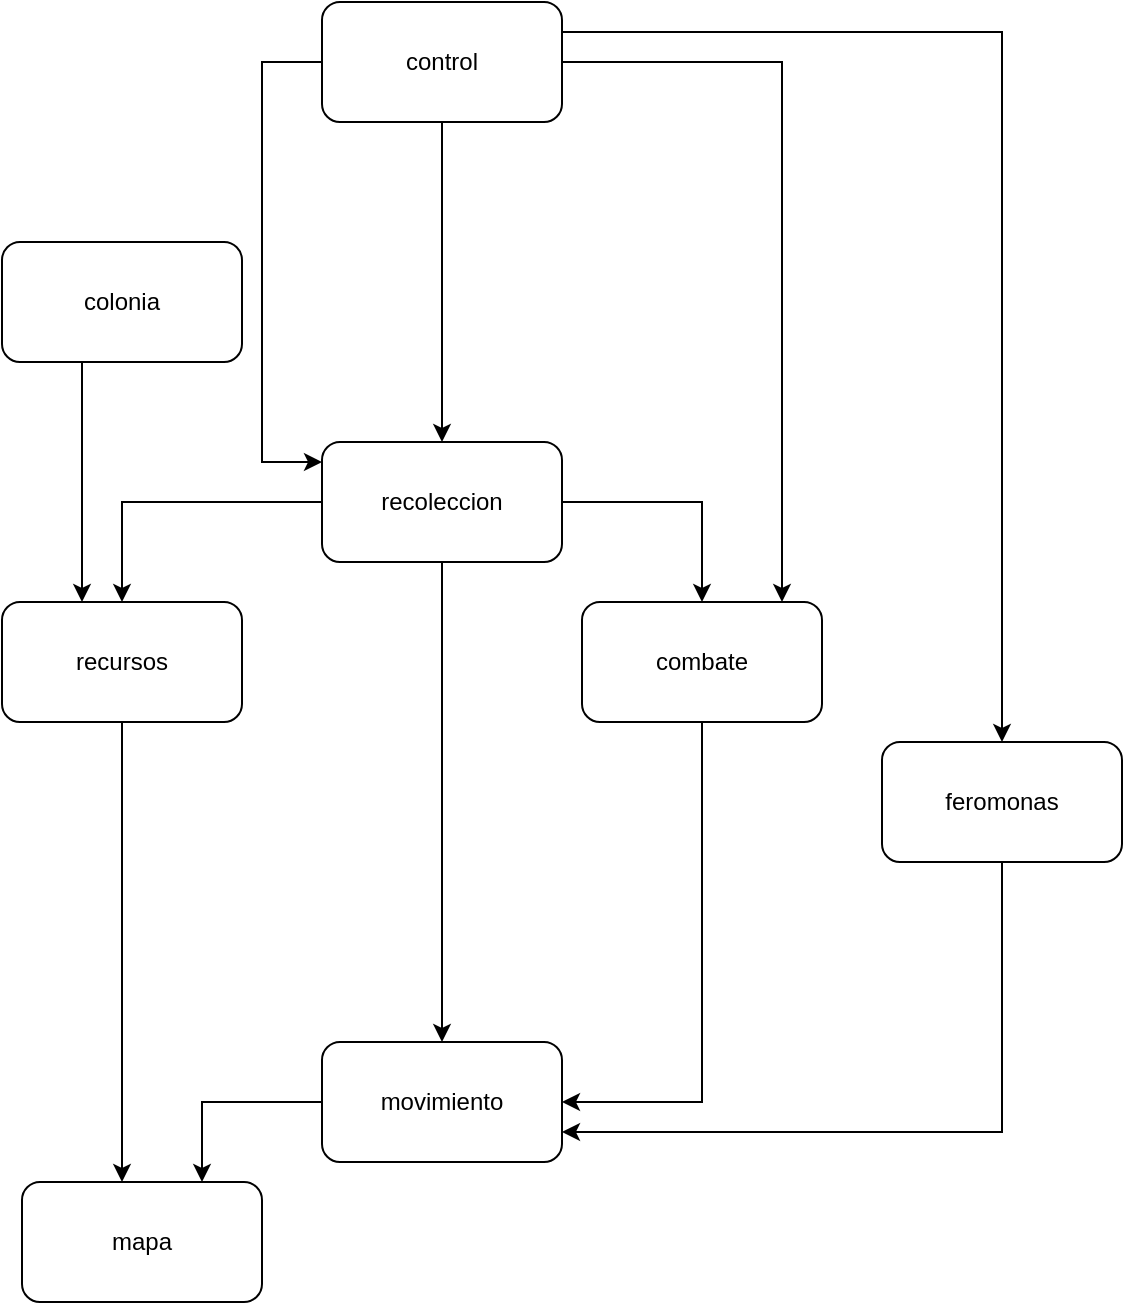 <mxfile version="13.6.2" type="device"><diagram id="qFsdmRDVg8O-3SfAewie" name="Page-1"><mxGraphModel dx="1086" dy="806" grid="1" gridSize="10" guides="1" tooltips="1" connect="1" arrows="1" fold="1" page="1" pageScale="1" pageWidth="827" pageHeight="1169" math="0" shadow="0"><root><mxCell id="0"/><mxCell id="1" parent="0"/><mxCell id="UlEgCTNruX_RwExMPyFf-27" style="edgeStyle=orthogonalEdgeStyle;rounded=0;orthogonalLoop=1;jettySize=auto;html=1;" parent="1" source="UlEgCTNruX_RwExMPyFf-1" target="UlEgCTNruX_RwExMPyFf-4" edge="1"><mxGeometry relative="1" as="geometry"><Array as="points"><mxPoint x="310" y="120"/><mxPoint x="310" y="320"/></Array></mxGeometry></mxCell><mxCell id="Yl9133nl7EESK8D5TJwP-4" style="edgeStyle=orthogonalEdgeStyle;rounded=0;orthogonalLoop=1;jettySize=auto;html=1;exitX=1;exitY=0.25;exitDx=0;exitDy=0;entryX=0.5;entryY=0;entryDx=0;entryDy=0;" edge="1" parent="1" source="UlEgCTNruX_RwExMPyFf-1" target="Yl9133nl7EESK8D5TJwP-1"><mxGeometry relative="1" as="geometry"/></mxCell><mxCell id="UlEgCTNruX_RwExMPyFf-1" value="control" style="rounded=1;whiteSpace=wrap;html=1;" parent="1" vertex="1"><mxGeometry x="340" y="90" width="120" height="60" as="geometry"/></mxCell><mxCell id="UlEgCTNruX_RwExMPyFf-22" style="edgeStyle=orthogonalEdgeStyle;rounded=0;orthogonalLoop=1;jettySize=auto;html=1;" parent="1" source="UlEgCTNruX_RwExMPyFf-2" target="UlEgCTNruX_RwExMPyFf-8" edge="1"><mxGeometry relative="1" as="geometry"><Array as="points"><mxPoint x="280" y="640"/></Array></mxGeometry></mxCell><mxCell id="UlEgCTNruX_RwExMPyFf-2" value="movimiento" style="rounded=1;whiteSpace=wrap;html=1;" parent="1" vertex="1"><mxGeometry x="340" y="610" width="120" height="60" as="geometry"/></mxCell><mxCell id="UlEgCTNruX_RwExMPyFf-16" style="edgeStyle=orthogonalEdgeStyle;rounded=0;orthogonalLoop=1;jettySize=auto;html=1;entryX=1;entryY=0.5;entryDx=0;entryDy=0;" parent="1" source="UlEgCTNruX_RwExMPyFf-3" target="UlEgCTNruX_RwExMPyFf-2" edge="1"><mxGeometry relative="1" as="geometry"><Array as="points"><mxPoint x="530" y="640"/></Array></mxGeometry></mxCell><mxCell id="UlEgCTNruX_RwExMPyFf-3" value="combate" style="rounded=1;whiteSpace=wrap;html=1;" parent="1" vertex="1"><mxGeometry x="470" y="390" width="120" height="60" as="geometry"/></mxCell><mxCell id="UlEgCTNruX_RwExMPyFf-13" value="" style="edgeStyle=orthogonalEdgeStyle;rounded=0;orthogonalLoop=1;jettySize=auto;html=1;" parent="1" source="UlEgCTNruX_RwExMPyFf-4" target="UlEgCTNruX_RwExMPyFf-2" edge="1"><mxGeometry relative="1" as="geometry"/></mxCell><mxCell id="UlEgCTNruX_RwExMPyFf-17" value="" style="edgeStyle=orthogonalEdgeStyle;rounded=0;orthogonalLoop=1;jettySize=auto;html=1;" parent="1" source="UlEgCTNruX_RwExMPyFf-4" target="UlEgCTNruX_RwExMPyFf-3" edge="1"><mxGeometry relative="1" as="geometry"/></mxCell><mxCell id="UlEgCTNruX_RwExMPyFf-19" value="" style="edgeStyle=orthogonalEdgeStyle;rounded=0;orthogonalLoop=1;jettySize=auto;html=1;" parent="1" source="UlEgCTNruX_RwExMPyFf-4" target="UlEgCTNruX_RwExMPyFf-9" edge="1"><mxGeometry relative="1" as="geometry"/></mxCell><mxCell id="UlEgCTNruX_RwExMPyFf-4" value="recoleccion" style="rounded=1;whiteSpace=wrap;html=1;" parent="1" vertex="1"><mxGeometry x="340" y="310" width="120" height="60" as="geometry"/></mxCell><mxCell id="UlEgCTNruX_RwExMPyFf-14" style="edgeStyle=orthogonalEdgeStyle;rounded=0;orthogonalLoop=1;jettySize=auto;html=1;exitX=1;exitY=0.5;exitDx=0;exitDy=0;" parent="1" source="UlEgCTNruX_RwExMPyFf-1" target="UlEgCTNruX_RwExMPyFf-3" edge="1"><mxGeometry relative="1" as="geometry"><mxPoint x="460" y="240" as="sourcePoint"/><Array as="points"><mxPoint x="570" y="120"/></Array></mxGeometry></mxCell><mxCell id="UlEgCTNruX_RwExMPyFf-20" value="" style="edgeStyle=orthogonalEdgeStyle;rounded=0;orthogonalLoop=1;jettySize=auto;html=1;" parent="1" source="UlEgCTNruX_RwExMPyFf-6" target="UlEgCTNruX_RwExMPyFf-9" edge="1"><mxGeometry relative="1" as="geometry"><Array as="points"><mxPoint x="220" y="330"/><mxPoint x="220" y="330"/></Array></mxGeometry></mxCell><mxCell id="UlEgCTNruX_RwExMPyFf-6" value="colonia" style="rounded=1;whiteSpace=wrap;html=1;" parent="1" vertex="1"><mxGeometry x="180" y="210" width="120" height="60" as="geometry"/></mxCell><mxCell id="UlEgCTNruX_RwExMPyFf-8" value="mapa" style="rounded=1;whiteSpace=wrap;html=1;" parent="1" vertex="1"><mxGeometry x="190" y="680" width="120" height="60" as="geometry"/></mxCell><mxCell id="UlEgCTNruX_RwExMPyFf-21" value="" style="edgeStyle=orthogonalEdgeStyle;rounded=0;orthogonalLoop=1;jettySize=auto;html=1;" parent="1" source="UlEgCTNruX_RwExMPyFf-9" target="UlEgCTNruX_RwExMPyFf-8" edge="1"><mxGeometry relative="1" as="geometry"><mxPoint x="240" y="560" as="sourcePoint"/><Array as="points"><mxPoint x="240" y="610"/><mxPoint x="240" y="610"/></Array></mxGeometry></mxCell><mxCell id="UlEgCTNruX_RwExMPyFf-9" value="recursos" style="rounded=1;whiteSpace=wrap;html=1;" parent="1" vertex="1"><mxGeometry x="180" y="390" width="120" height="60" as="geometry"/></mxCell><mxCell id="UlEgCTNruX_RwExMPyFf-25" value="" style="edgeStyle=orthogonalEdgeStyle;rounded=0;orthogonalLoop=1;jettySize=auto;html=1;exitX=0.5;exitY=1;exitDx=0;exitDy=0;" parent="1" source="UlEgCTNruX_RwExMPyFf-1" target="UlEgCTNruX_RwExMPyFf-4" edge="1"><mxGeometry relative="1" as="geometry"><mxPoint x="400" y="240" as="sourcePoint"/></mxGeometry></mxCell><mxCell id="Yl9133nl7EESK8D5TJwP-5" style="edgeStyle=orthogonalEdgeStyle;rounded=0;orthogonalLoop=1;jettySize=auto;html=1;exitX=0.5;exitY=1;exitDx=0;exitDy=0;entryX=1;entryY=0.75;entryDx=0;entryDy=0;" edge="1" parent="1" source="Yl9133nl7EESK8D5TJwP-1" target="UlEgCTNruX_RwExMPyFf-2"><mxGeometry relative="1" as="geometry"/></mxCell><mxCell id="Yl9133nl7EESK8D5TJwP-1" value="feromonas" style="rounded=1;whiteSpace=wrap;html=1;" vertex="1" parent="1"><mxGeometry x="620" y="460" width="120" height="60" as="geometry"/></mxCell></root></mxGraphModel></diagram></mxfile>